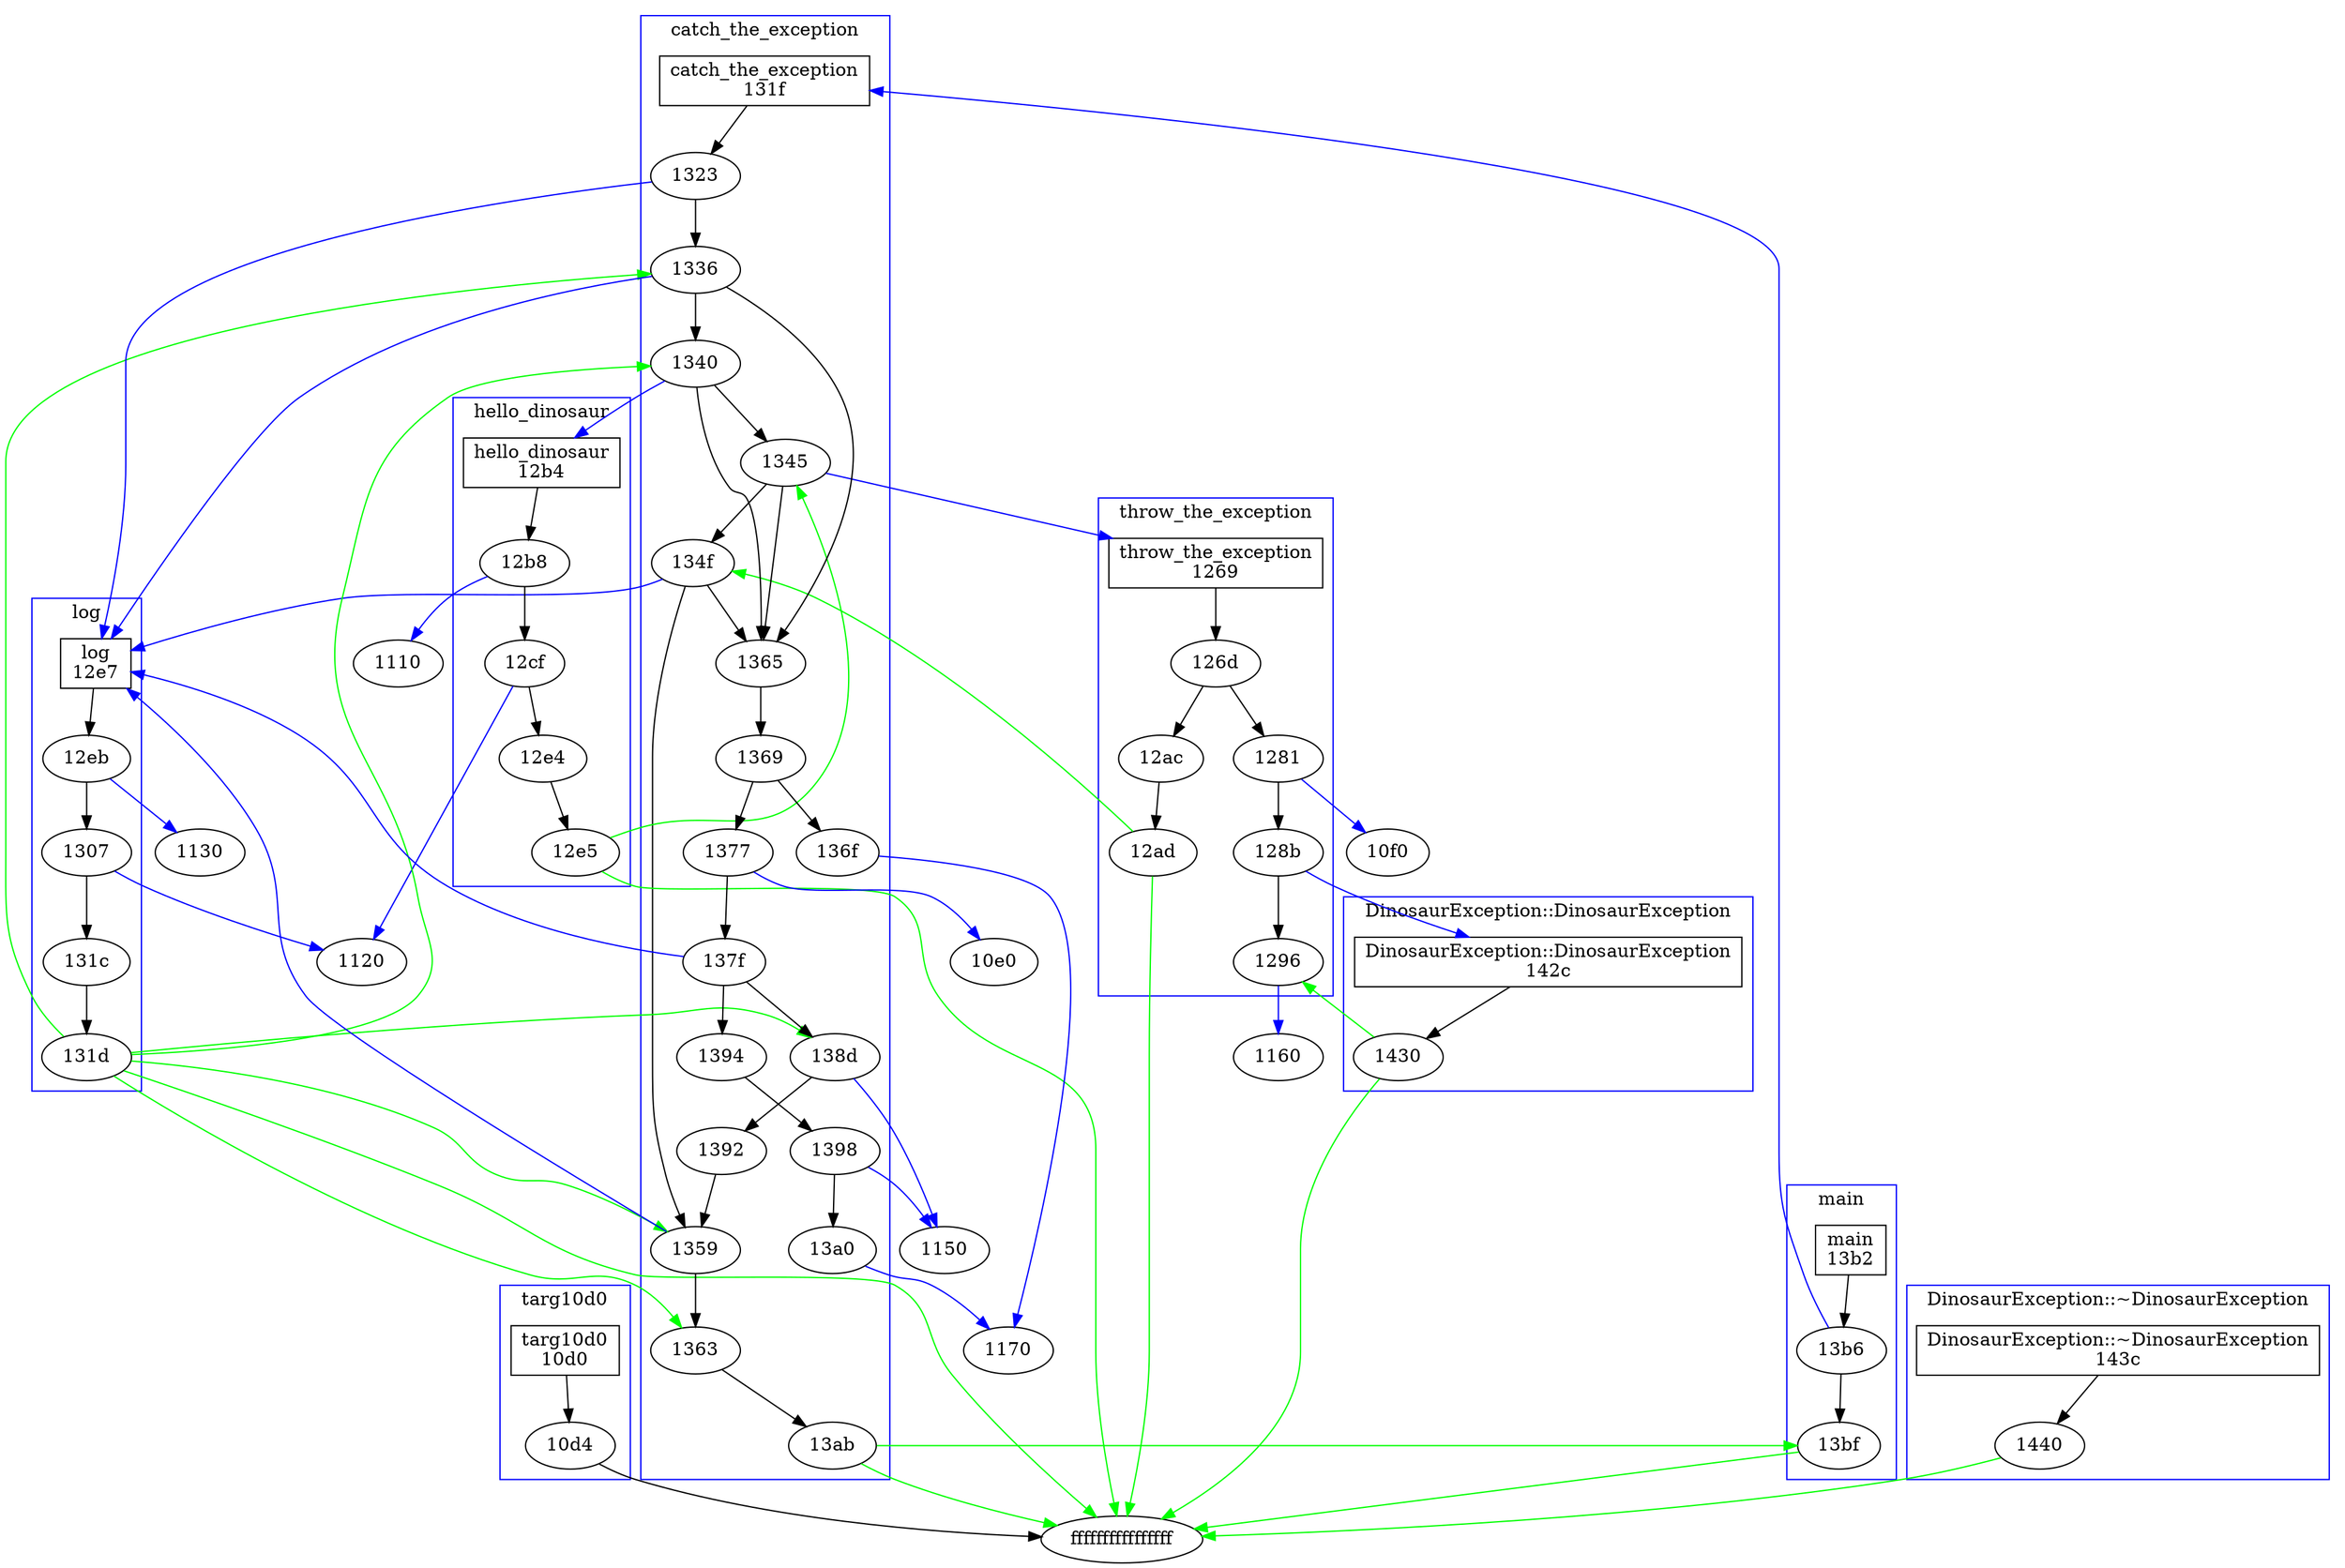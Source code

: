 digraph G {
	 subgraph cluster_0 { 
		 label="targ10d0"; 
		 color=blue;
		"10d0" [shape=box]
		"10d0" [label = "targ10d0\n10d0"];
		"10d0";
		"10d4";
	}
	"10d0"-> "10d4"
	"10d4"-> "ffffffffffffffff"

	 subgraph cluster_1 { 
		 label="throw_the_exception"; 
		 color=blue;
		"1269" [shape=box]
		"1269" [label = "throw_the_exception\n1269"];
		"1269";
		"126d";
		"1281";
		"128b";
		"1296";
		"12ac";
		"12ad";
	}
	"1269"-> "126d"
	"126d"-> "12ac"
	"126d"-> "1281"
	"1281"-> "10f0" [color=blue]
	"1281"-> "128b"
	"128b"-> "142c" [color=blue]
	"128b"-> "1296"
	"1296"-> "1160" [color=blue]
	"12ac"-> "12ad"
	"12ad"-> "ffffffffffffffff" [color=green]
	"12ad"-> "134f" [color=green]

	 subgraph cluster_2 { 
		 label="hello_dinosaur"; 
		 color=blue;
		"12b4" [shape=box]
		"12b4" [label = "hello_dinosaur\n12b4"];
		"12b4";
		"12b8";
		"12cf";
		"12e4";
		"12e5";
	}
	"12b4"-> "12b8"
	"12b8"-> "1110" [color=blue]
	"12b8"-> "12cf"
	"12cf"-> "12e4"
	"12cf"-> "1120" [color=blue]
	"12e4"-> "12e5"
	"12e5"-> "1345" [color=green]
	"12e5"-> "ffffffffffffffff" [color=green]

	 subgraph cluster_3 { 
		 label="log"; 
		 color=blue;
		"12e7" [shape=box]
		"12e7" [label = "log\n12e7"];
		"12e7";
		"12eb";
		"1307";
		"131c";
		"131d";
	}
	"12e7"-> "12eb"
	"12eb"-> "1130" [color=blue]
	"12eb"-> "1307"
	"1307"-> "131c"
	"1307"-> "1120" [color=blue]
	"131c"-> "131d"
	"131d"-> "1363" [color=green]
	"131d"-> "1359" [color=green]
	"131d"-> "1336" [color=green]
	"131d"-> "ffffffffffffffff" [color=green]
	"131d"-> "138d" [color=green]
	"131d"-> "1340" [color=green]

	 subgraph cluster_4 { 
		 label="catch_the_exception"; 
		 color=blue;
		"131f" [shape=box]
		"131f" [label = "catch_the_exception\n131f"];
		"131f";
		"1323";
		"1336";
		"1340";
		"1345";
		"134f";
		"1359";
		"1363";
		"1365";
		"1369";
		"136f";
		"1377";
		"137f";
		"138d";
		"1392";
		"1394";
		"1398";
		"13a0";
		"13ab";
	}
	"131f"-> "1323"
	"1323"-> "12e7" [color=blue]
	"1323"-> "1336"
	"1336"-> "1365"
	"1336"-> "12e7" [color=blue]
	"1336"-> "1340"
	"1340"-> "1345"
	"1340"-> "12b4" [color=blue]
	"1340"-> "1365"
	"1345"-> "1269" [color=blue]
	"1345"-> "134f"
	"1345"-> "1365"
	"134f"-> "12e7" [color=blue]
	"134f"-> "1359"
	"134f"-> "1365"
	"1359"-> "1363"
	"1359"-> "12e7" [color=blue]
	"1363"-> "13ab"
	"1365"-> "1369"
	"1369"-> "136f"
	"1369"-> "1377"
	"136f"-> "1170" [color=blue]
	"1377"-> "137f"
	"1377"-> "10e0" [color=blue]
	"137f"-> "138d"
	"137f"-> "1394"
	"137f"-> "12e7" [color=blue]
	"138d"-> "1150" [color=blue]
	"138d"-> "1392"
	"1392"-> "1359"
	"1394"-> "1398"
	"1398"-> "1150" [color=blue]
	"1398"-> "13a0"
	"13a0"-> "1170" [color=blue]
	"13ab"-> "ffffffffffffffff" [color=green]
	"13ab"-> "13bf" [color=green]

	 subgraph cluster_5 { 
		 label="main"; 
		 color=blue;
		"13b2" [shape=box]
		"13b2" [label = "main\n13b2"];
		"13b2";
		"13b6";
		"13bf";
	}
	"13b2"-> "13b6"
	"13b6"-> "131f" [color=blue]
	"13b6"-> "13bf"
	"13bf"-> "ffffffffffffffff" [color=green]

	 subgraph cluster_6 { 
		 label="DinosaurException::DinosaurException"; 
		 color=blue;
		"142c" [shape=box]
		"142c" [label = "DinosaurException::DinosaurException\n142c"];
		"142c";
		"1430";
	}
	"142c"-> "1430"
	"1430"-> "1296" [color=green]
	"1430"-> "ffffffffffffffff" [color=green]

	 subgraph cluster_7 { 
		 label="DinosaurException::~DinosaurException"; 
		 color=blue;
		"143c" [shape=box]
		"143c" [label = "DinosaurException::~DinosaurException\n143c"];
		"143c";
		"1440";
	}
	"143c"-> "1440"
	"1440"-> "ffffffffffffffff" [color=green]

}
